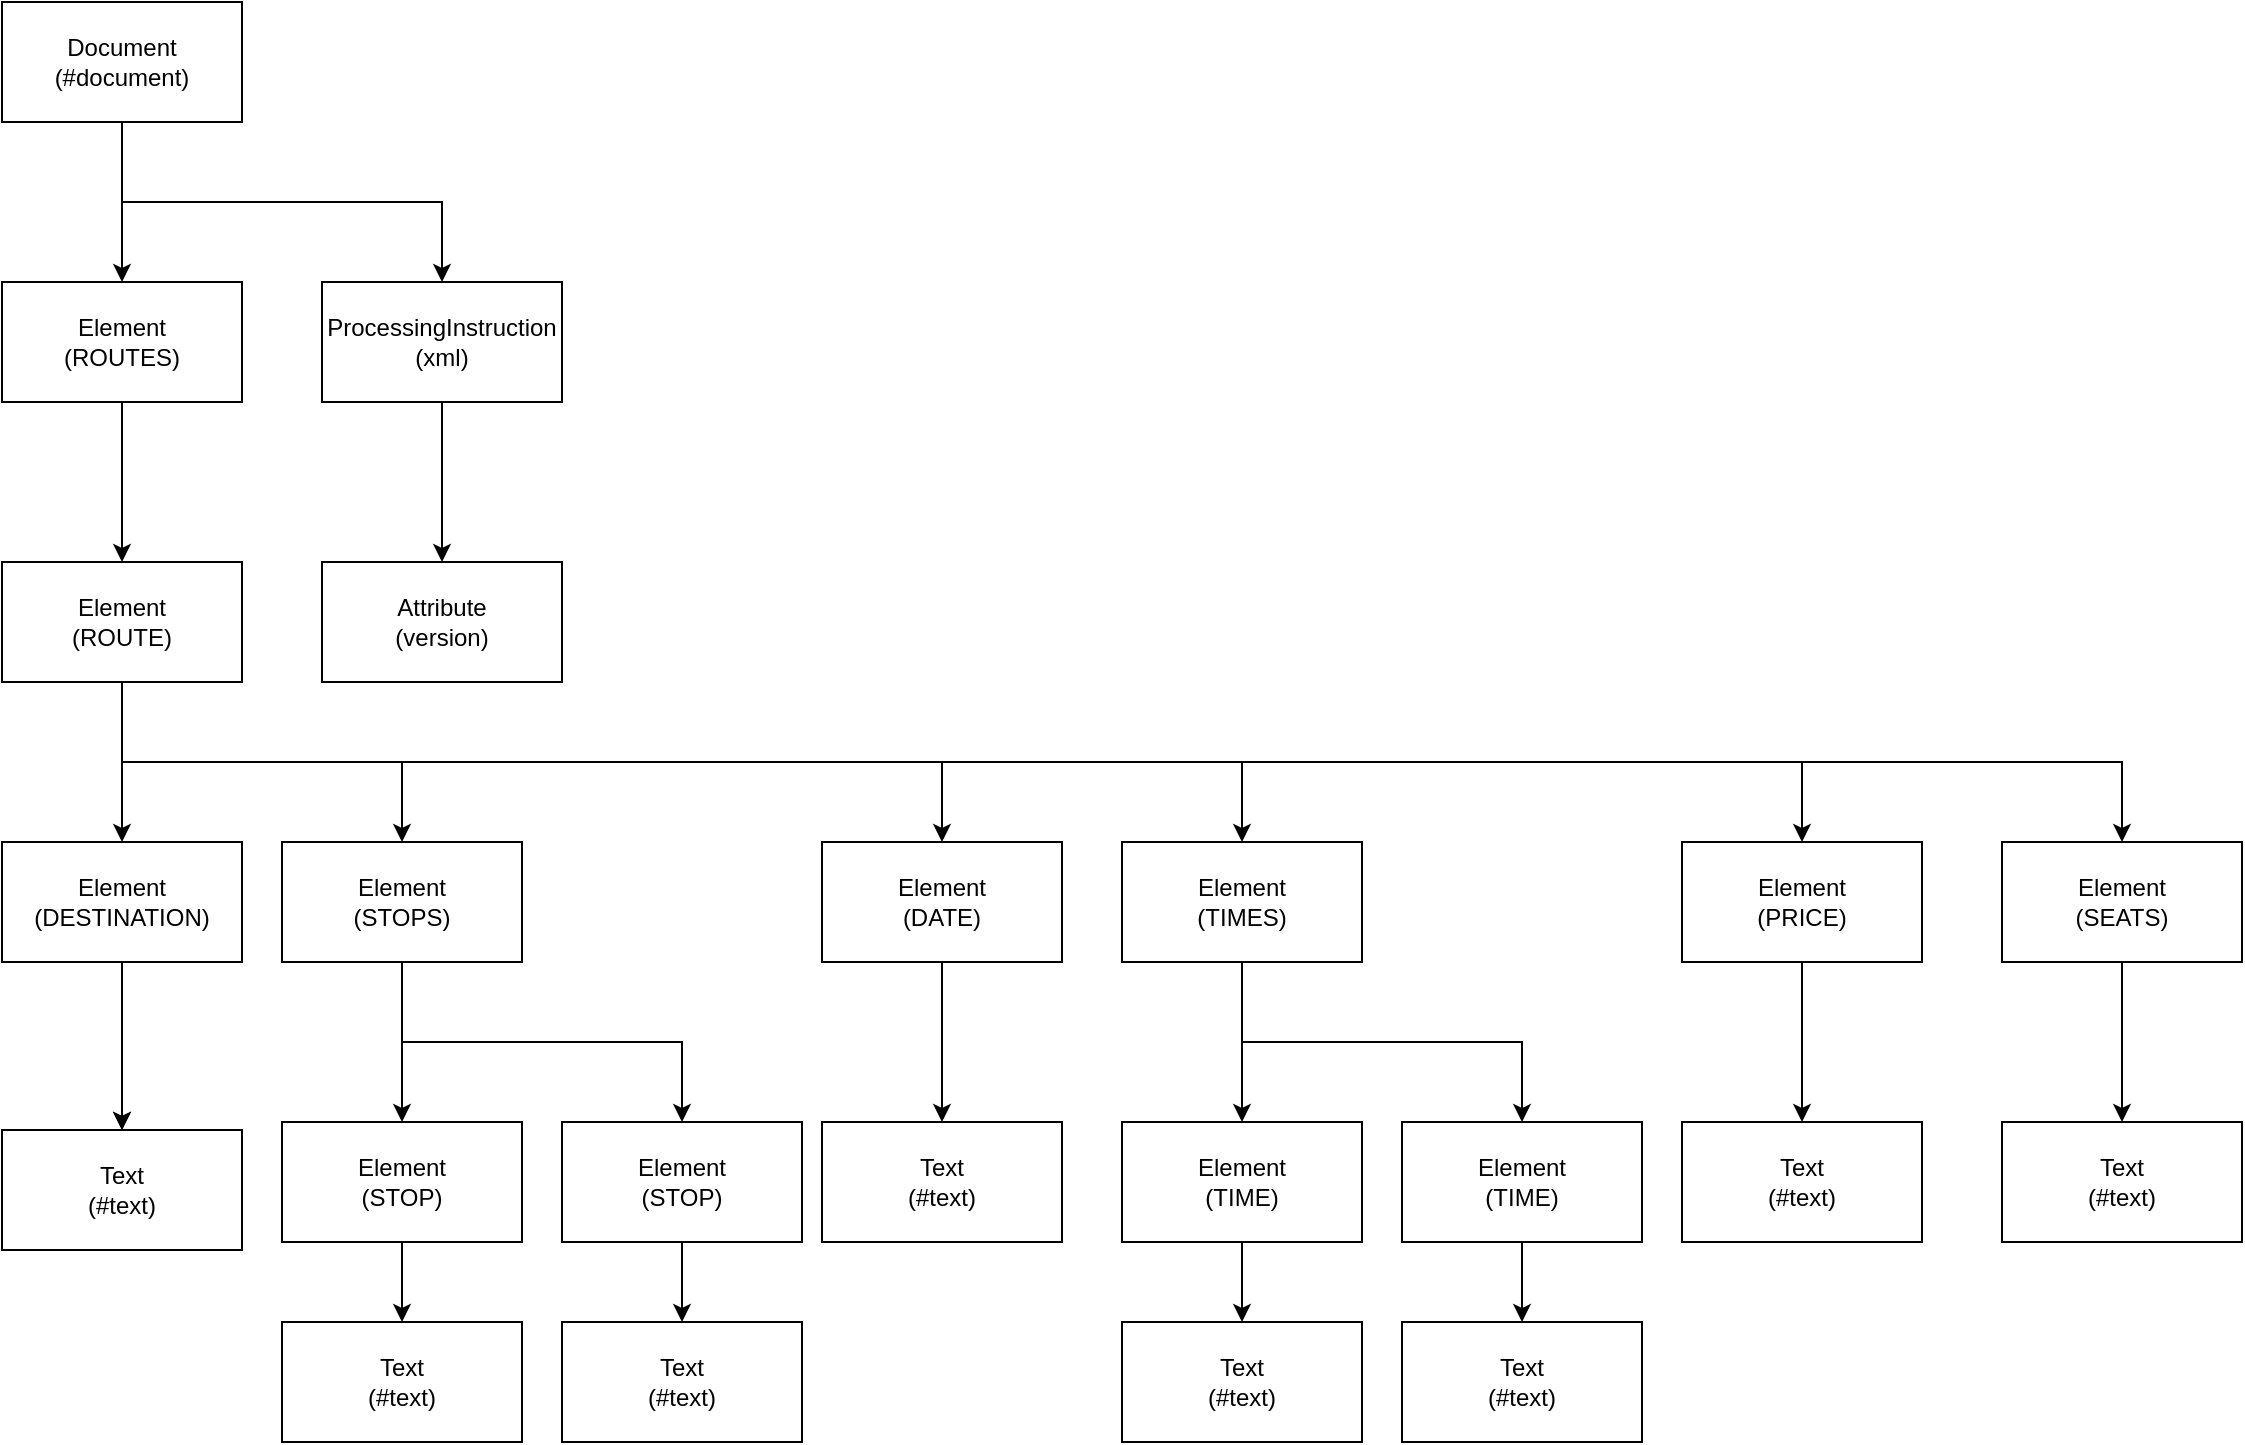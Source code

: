 <mxfile version="14.6.13" type="device"><diagram id="31f1CfHKQnBc47YF68On" name="Страница 1"><mxGraphModel dx="920" dy="1626" grid="1" gridSize="10" guides="1" tooltips="1" connect="1" arrows="1" fold="1" page="1" pageScale="1" pageWidth="827" pageHeight="1169" math="0" shadow="0"><root><mxCell id="0"/><mxCell id="1" parent="0"/><mxCell id="-vfWr3NtNlt9RZHEr9pH-3" value="" style="edgeStyle=orthogonalEdgeStyle;rounded=0;orthogonalLoop=1;jettySize=auto;html=1;" edge="1" parent="1" source="-vfWr3NtNlt9RZHEr9pH-1" target="-vfWr3NtNlt9RZHEr9pH-2"><mxGeometry relative="1" as="geometry"/></mxCell><mxCell id="-vfWr3NtNlt9RZHEr9pH-47" style="edgeStyle=orthogonalEdgeStyle;rounded=0;orthogonalLoop=1;jettySize=auto;html=1;exitX=0.5;exitY=1;exitDx=0;exitDy=0;entryX=0.5;entryY=0;entryDx=0;entryDy=0;" edge="1" parent="1" source="-vfWr3NtNlt9RZHEr9pH-1" target="-vfWr3NtNlt9RZHEr9pH-46"><mxGeometry relative="1" as="geometry"/></mxCell><mxCell id="-vfWr3NtNlt9RZHEr9pH-1" value="Document&lt;br&gt;(#document)" style="rounded=0;whiteSpace=wrap;html=1;" vertex="1" parent="1"><mxGeometry x="140" y="20" width="120" height="60" as="geometry"/></mxCell><mxCell id="-vfWr3NtNlt9RZHEr9pH-5" value="" style="edgeStyle=orthogonalEdgeStyle;rounded=0;orthogonalLoop=1;jettySize=auto;html=1;" edge="1" parent="1" source="-vfWr3NtNlt9RZHEr9pH-2" target="-vfWr3NtNlt9RZHEr9pH-4"><mxGeometry relative="1" as="geometry"/></mxCell><mxCell id="-vfWr3NtNlt9RZHEr9pH-2" value="Element&lt;br&gt;(ROUTES)" style="rounded=0;whiteSpace=wrap;html=1;" vertex="1" parent="1"><mxGeometry x="140" y="160" width="120" height="60" as="geometry"/></mxCell><mxCell id="-vfWr3NtNlt9RZHEr9pH-7" value="" style="edgeStyle=orthogonalEdgeStyle;rounded=0;orthogonalLoop=1;jettySize=auto;html=1;" edge="1" parent="1" source="-vfWr3NtNlt9RZHEr9pH-4" target="-vfWr3NtNlt9RZHEr9pH-6"><mxGeometry relative="1" as="geometry"/></mxCell><mxCell id="-vfWr3NtNlt9RZHEr9pH-15" style="edgeStyle=orthogonalEdgeStyle;rounded=0;orthogonalLoop=1;jettySize=auto;html=1;exitX=0.5;exitY=1;exitDx=0;exitDy=0;entryX=0.5;entryY=0;entryDx=0;entryDy=0;" edge="1" parent="1" source="-vfWr3NtNlt9RZHEr9pH-4" target="-vfWr3NtNlt9RZHEr9pH-14"><mxGeometry relative="1" as="geometry"/></mxCell><mxCell id="-vfWr3NtNlt9RZHEr9pH-27" style="edgeStyle=orthogonalEdgeStyle;rounded=0;orthogonalLoop=1;jettySize=auto;html=1;exitX=0.5;exitY=1;exitDx=0;exitDy=0;entryX=0.5;entryY=0;entryDx=0;entryDy=0;" edge="1" parent="1" source="-vfWr3NtNlt9RZHEr9pH-4" target="-vfWr3NtNlt9RZHEr9pH-24"><mxGeometry relative="1" as="geometry"/></mxCell><mxCell id="-vfWr3NtNlt9RZHEr9pH-37" style="edgeStyle=orthogonalEdgeStyle;rounded=0;orthogonalLoop=1;jettySize=auto;html=1;exitX=0.5;exitY=1;exitDx=0;exitDy=0;entryX=0.5;entryY=0;entryDx=0;entryDy=0;" edge="1" parent="1" source="-vfWr3NtNlt9RZHEr9pH-4" target="-vfWr3NtNlt9RZHEr9pH-30"><mxGeometry relative="1" as="geometry"/></mxCell><mxCell id="-vfWr3NtNlt9RZHEr9pH-44" style="edgeStyle=orthogonalEdgeStyle;rounded=0;orthogonalLoop=1;jettySize=auto;html=1;exitX=0.5;exitY=1;exitDx=0;exitDy=0;entryX=0.5;entryY=0;entryDx=0;entryDy=0;" edge="1" parent="1" source="-vfWr3NtNlt9RZHEr9pH-4" target="-vfWr3NtNlt9RZHEr9pH-39"><mxGeometry relative="1" as="geometry"/></mxCell><mxCell id="-vfWr3NtNlt9RZHEr9pH-45" style="edgeStyle=orthogonalEdgeStyle;rounded=0;orthogonalLoop=1;jettySize=auto;html=1;exitX=0.5;exitY=1;exitDx=0;exitDy=0;entryX=0.5;entryY=0;entryDx=0;entryDy=0;" edge="1" parent="1" source="-vfWr3NtNlt9RZHEr9pH-4" target="-vfWr3NtNlt9RZHEr9pH-42"><mxGeometry relative="1" as="geometry"/></mxCell><mxCell id="-vfWr3NtNlt9RZHEr9pH-4" value="Element&lt;br&gt;(ROUTE)" style="rounded=0;whiteSpace=wrap;html=1;" vertex="1" parent="1"><mxGeometry x="140" y="300" width="120" height="60" as="geometry"/></mxCell><mxCell id="-vfWr3NtNlt9RZHEr9pH-9" value="" style="edgeStyle=orthogonalEdgeStyle;rounded=0;orthogonalLoop=1;jettySize=auto;html=1;" edge="1" parent="1" source="-vfWr3NtNlt9RZHEr9pH-6" target="-vfWr3NtNlt9RZHEr9pH-8"><mxGeometry relative="1" as="geometry"/></mxCell><mxCell id="-vfWr3NtNlt9RZHEr9pH-10" value="" style="edgeStyle=orthogonalEdgeStyle;rounded=0;orthogonalLoop=1;jettySize=auto;html=1;" edge="1" parent="1" source="-vfWr3NtNlt9RZHEr9pH-6" target="-vfWr3NtNlt9RZHEr9pH-8"><mxGeometry relative="1" as="geometry"/></mxCell><mxCell id="-vfWr3NtNlt9RZHEr9pH-6" value="Element&lt;br&gt;(DESTINATION)" style="rounded=0;whiteSpace=wrap;html=1;" vertex="1" parent="1"><mxGeometry x="140" y="440" width="120" height="60" as="geometry"/></mxCell><mxCell id="-vfWr3NtNlt9RZHEr9pH-8" value="Text&lt;br&gt;(#text)" style="rounded=0;whiteSpace=wrap;html=1;" vertex="1" parent="1"><mxGeometry x="140" y="584" width="120" height="60" as="geometry"/></mxCell><mxCell id="-vfWr3NtNlt9RZHEr9pH-17" value="" style="edgeStyle=orthogonalEdgeStyle;rounded=0;orthogonalLoop=1;jettySize=auto;html=1;" edge="1" parent="1" source="-vfWr3NtNlt9RZHEr9pH-14" target="-vfWr3NtNlt9RZHEr9pH-16"><mxGeometry relative="1" as="geometry"/></mxCell><mxCell id="-vfWr3NtNlt9RZHEr9pH-23" style="edgeStyle=orthogonalEdgeStyle;rounded=0;orthogonalLoop=1;jettySize=auto;html=1;exitX=0.5;exitY=1;exitDx=0;exitDy=0;entryX=0.5;entryY=0;entryDx=0;entryDy=0;" edge="1" parent="1" source="-vfWr3NtNlt9RZHEr9pH-14" target="-vfWr3NtNlt9RZHEr9pH-21"><mxGeometry relative="1" as="geometry"/></mxCell><mxCell id="-vfWr3NtNlt9RZHEr9pH-14" value="Element&lt;br&gt;(STOPS)" style="rounded=0;whiteSpace=wrap;html=1;" vertex="1" parent="1"><mxGeometry x="280" y="440" width="120" height="60" as="geometry"/></mxCell><mxCell id="-vfWr3NtNlt9RZHEr9pH-19" value="" style="edgeStyle=orthogonalEdgeStyle;rounded=0;orthogonalLoop=1;jettySize=auto;html=1;" edge="1" parent="1" source="-vfWr3NtNlt9RZHEr9pH-16" target="-vfWr3NtNlt9RZHEr9pH-18"><mxGeometry relative="1" as="geometry"/></mxCell><mxCell id="-vfWr3NtNlt9RZHEr9pH-16" value="Element&lt;br&gt;(STOP)" style="rounded=0;whiteSpace=wrap;html=1;" vertex="1" parent="1"><mxGeometry x="280" y="580" width="120" height="60" as="geometry"/></mxCell><mxCell id="-vfWr3NtNlt9RZHEr9pH-18" value="Text&lt;br&gt;(#text)" style="rounded=0;whiteSpace=wrap;html=1;" vertex="1" parent="1"><mxGeometry x="280" y="680" width="120" height="60" as="geometry"/></mxCell><mxCell id="-vfWr3NtNlt9RZHEr9pH-20" value="" style="edgeStyle=orthogonalEdgeStyle;rounded=0;orthogonalLoop=1;jettySize=auto;html=1;" edge="1" parent="1" source="-vfWr3NtNlt9RZHEr9pH-21" target="-vfWr3NtNlt9RZHEr9pH-22"><mxGeometry relative="1" as="geometry"/></mxCell><mxCell id="-vfWr3NtNlt9RZHEr9pH-21" value="Element&lt;br&gt;(STOP)" style="rounded=0;whiteSpace=wrap;html=1;" vertex="1" parent="1"><mxGeometry x="420" y="580" width="120" height="60" as="geometry"/></mxCell><mxCell id="-vfWr3NtNlt9RZHEr9pH-22" value="Text&lt;br&gt;(#text)" style="rounded=0;whiteSpace=wrap;html=1;" vertex="1" parent="1"><mxGeometry x="420" y="680" width="120" height="60" as="geometry"/></mxCell><mxCell id="-vfWr3NtNlt9RZHEr9pH-26" value="" style="edgeStyle=orthogonalEdgeStyle;rounded=0;orthogonalLoop=1;jettySize=auto;html=1;" edge="1" parent="1" source="-vfWr3NtNlt9RZHEr9pH-24" target="-vfWr3NtNlt9RZHEr9pH-25"><mxGeometry relative="1" as="geometry"/></mxCell><mxCell id="-vfWr3NtNlt9RZHEr9pH-24" value="Element&lt;br&gt;(DATE)" style="rounded=0;whiteSpace=wrap;html=1;" vertex="1" parent="1"><mxGeometry x="550" y="440" width="120" height="60" as="geometry"/></mxCell><mxCell id="-vfWr3NtNlt9RZHEr9pH-25" value="Text&lt;br&gt;(#text)" style="rounded=0;whiteSpace=wrap;html=1;" vertex="1" parent="1"><mxGeometry x="550" y="580" width="120" height="60" as="geometry"/></mxCell><mxCell id="-vfWr3NtNlt9RZHEr9pH-28" value="" style="edgeStyle=orthogonalEdgeStyle;rounded=0;orthogonalLoop=1;jettySize=auto;html=1;" edge="1" parent="1" source="-vfWr3NtNlt9RZHEr9pH-30" target="-vfWr3NtNlt9RZHEr9pH-32"><mxGeometry relative="1" as="geometry"/></mxCell><mxCell id="-vfWr3NtNlt9RZHEr9pH-29" style="edgeStyle=orthogonalEdgeStyle;rounded=0;orthogonalLoop=1;jettySize=auto;html=1;exitX=0.5;exitY=1;exitDx=0;exitDy=0;entryX=0.5;entryY=0;entryDx=0;entryDy=0;" edge="1" parent="1" source="-vfWr3NtNlt9RZHEr9pH-30" target="-vfWr3NtNlt9RZHEr9pH-35"><mxGeometry relative="1" as="geometry"/></mxCell><mxCell id="-vfWr3NtNlt9RZHEr9pH-30" value="Element&lt;br&gt;(TIMES)" style="rounded=0;whiteSpace=wrap;html=1;" vertex="1" parent="1"><mxGeometry x="700" y="440" width="120" height="60" as="geometry"/></mxCell><mxCell id="-vfWr3NtNlt9RZHEr9pH-31" value="" style="edgeStyle=orthogonalEdgeStyle;rounded=0;orthogonalLoop=1;jettySize=auto;html=1;" edge="1" parent="1" source="-vfWr3NtNlt9RZHEr9pH-32" target="-vfWr3NtNlt9RZHEr9pH-33"><mxGeometry relative="1" as="geometry"/></mxCell><mxCell id="-vfWr3NtNlt9RZHEr9pH-32" value="Element&lt;br&gt;(TIME)" style="rounded=0;whiteSpace=wrap;html=1;" vertex="1" parent="1"><mxGeometry x="700" y="580" width="120" height="60" as="geometry"/></mxCell><mxCell id="-vfWr3NtNlt9RZHEr9pH-33" value="Text&lt;br&gt;(#text)" style="rounded=0;whiteSpace=wrap;html=1;" vertex="1" parent="1"><mxGeometry x="700" y="680" width="120" height="60" as="geometry"/></mxCell><mxCell id="-vfWr3NtNlt9RZHEr9pH-34" value="" style="edgeStyle=orthogonalEdgeStyle;rounded=0;orthogonalLoop=1;jettySize=auto;html=1;" edge="1" parent="1" source="-vfWr3NtNlt9RZHEr9pH-35" target="-vfWr3NtNlt9RZHEr9pH-36"><mxGeometry relative="1" as="geometry"/></mxCell><mxCell id="-vfWr3NtNlt9RZHEr9pH-35" value="Element&lt;br&gt;(TIME)" style="rounded=0;whiteSpace=wrap;html=1;" vertex="1" parent="1"><mxGeometry x="840" y="580" width="120" height="60" as="geometry"/></mxCell><mxCell id="-vfWr3NtNlt9RZHEr9pH-36" value="Text&lt;br&gt;(#text)" style="rounded=0;whiteSpace=wrap;html=1;" vertex="1" parent="1"><mxGeometry x="840" y="680" width="120" height="60" as="geometry"/></mxCell><mxCell id="-vfWr3NtNlt9RZHEr9pH-38" value="" style="edgeStyle=orthogonalEdgeStyle;rounded=0;orthogonalLoop=1;jettySize=auto;html=1;" edge="1" parent="1" source="-vfWr3NtNlt9RZHEr9pH-39" target="-vfWr3NtNlt9RZHEr9pH-40"><mxGeometry relative="1" as="geometry"/></mxCell><mxCell id="-vfWr3NtNlt9RZHEr9pH-39" value="Element&lt;br&gt;(PRICE)" style="rounded=0;whiteSpace=wrap;html=1;" vertex="1" parent="1"><mxGeometry x="980" y="440" width="120" height="60" as="geometry"/></mxCell><mxCell id="-vfWr3NtNlt9RZHEr9pH-40" value="Text&lt;br&gt;(#text)" style="rounded=0;whiteSpace=wrap;html=1;" vertex="1" parent="1"><mxGeometry x="980" y="580" width="120" height="60" as="geometry"/></mxCell><mxCell id="-vfWr3NtNlt9RZHEr9pH-41" value="" style="edgeStyle=orthogonalEdgeStyle;rounded=0;orthogonalLoop=1;jettySize=auto;html=1;" edge="1" parent="1" source="-vfWr3NtNlt9RZHEr9pH-42" target="-vfWr3NtNlt9RZHEr9pH-43"><mxGeometry relative="1" as="geometry"/></mxCell><mxCell id="-vfWr3NtNlt9RZHEr9pH-42" value="Element&lt;br&gt;(SEATS)" style="rounded=0;whiteSpace=wrap;html=1;" vertex="1" parent="1"><mxGeometry x="1140" y="440" width="120" height="60" as="geometry"/></mxCell><mxCell id="-vfWr3NtNlt9RZHEr9pH-43" value="Text&lt;br&gt;(#text)" style="rounded=0;whiteSpace=wrap;html=1;" vertex="1" parent="1"><mxGeometry x="1140" y="580" width="120" height="60" as="geometry"/></mxCell><mxCell id="-vfWr3NtNlt9RZHEr9pH-49" value="" style="edgeStyle=orthogonalEdgeStyle;rounded=0;orthogonalLoop=1;jettySize=auto;html=1;" edge="1" parent="1" source="-vfWr3NtNlt9RZHEr9pH-46" target="-vfWr3NtNlt9RZHEr9pH-48"><mxGeometry relative="1" as="geometry"/></mxCell><mxCell id="-vfWr3NtNlt9RZHEr9pH-46" value="ProcessingInstruction&lt;br&gt;(xml)" style="rounded=0;whiteSpace=wrap;html=1;" vertex="1" parent="1"><mxGeometry x="300" y="160" width="120" height="60" as="geometry"/></mxCell><mxCell id="-vfWr3NtNlt9RZHEr9pH-48" value="Attribute&lt;br&gt;(version)" style="rounded=0;whiteSpace=wrap;html=1;" vertex="1" parent="1"><mxGeometry x="300" y="300" width="120" height="60" as="geometry"/></mxCell></root></mxGraphModel></diagram></mxfile>